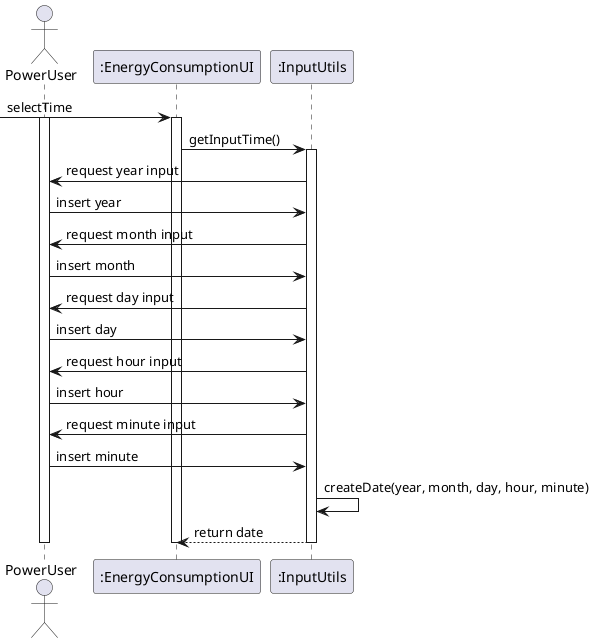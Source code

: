 @startuml

actor PowerUser

-> ":EnergyConsumptionUI": selectTime
activate PowerUser
activate ":EnergyConsumptionUI"
":EnergyConsumptionUI" -> ":InputUtils": getInputTime()
activate ":InputUtils"
":InputUtils" -> PowerUser: request year input
PowerUser -> ":InputUtils": insert year
":InputUtils" -> PowerUser: request month input
PowerUser -> ":InputUtils": insert month
":InputUtils" -> PowerUser: request day input
PowerUser -> ":InputUtils": insert day
":InputUtils" -> PowerUser: request hour input
PowerUser -> ":InputUtils": insert hour
":InputUtils" -> PowerUser: request minute input
PowerUser -> ":InputUtils": insert minute
":InputUtils" -> ":InputUtils": createDate(year, month, day, hour, minute)
":InputUtils" --> ":EnergyConsumptionUI": return date
deactivate PowerUser
deactivate ":EnergyConsumptionUI"
deactivate ":InputUtils"
@enduml